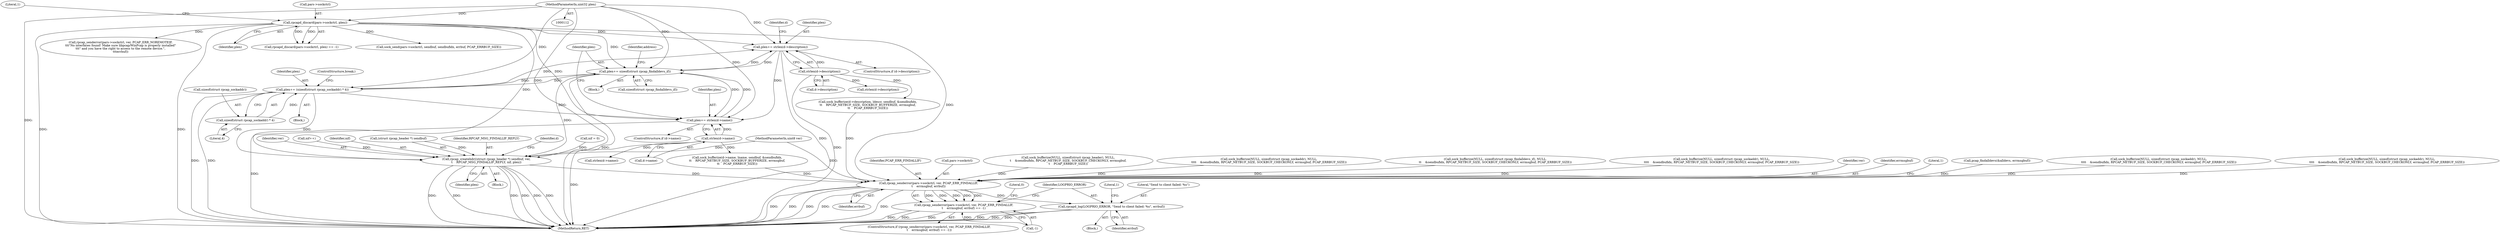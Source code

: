 digraph "0_libpcap_617b12c0339db4891d117b661982126c495439ea@API" {
"1000203" [label="(Call,plen+= strlen(d->description))"];
"1000205" [label="(Call,strlen(d->description))"];
"1000247" [label="(Call,plen+= (sizeof(struct rpcap_sockaddr) * 4))"];
"1000249" [label="(Call,sizeof(struct rpcap_sockaddr) * 4)"];
"1000219" [label="(Call,plen+= sizeof(struct rpcap_findalldevs_if))"];
"1000213" [label="(Call,plen+= strlen(d->name))"];
"1000215" [label="(Call,strlen(d->name))"];
"1000137" [label="(Call,rpcapd_discard(pars->sockctrl, plen))"];
"1000115" [label="(MethodParameterIn,uint32 plen)"];
"1000203" [label="(Call,plen+= strlen(d->description))"];
"1000272" [label="(Call,rpcap_createhdr((struct rpcap_header *) sendbuf, ver,\n\t    RPCAP_MSG_FINDALLIF_REPLY, nif, plen))"];
"1000632" [label="(Call,rpcap_senderror(pars->sockctrl, ver, PCAP_ERR_FINDALLIF,\n\t    errmsgbuf, errbuf))"];
"1000631" [label="(Call,rpcap_senderror(pars->sockctrl, ver, PCAP_ERR_FINDALLIF,\n\t    errmsgbuf, errbuf) == -1)"];
"1000643" [label="(Call,rpcapd_log(LOGPRIO_ERROR, \"Send to client failed: %s\", errbuf))"];
"1000278" [label="(Identifier,nif)"];
"1000348" [label="(Call,strlen(d->name))"];
"1000279" [label="(Identifier,plen)"];
"1000197" [label="(Call,nif++)"];
"1000250" [label="(Call,sizeof(struct rpcap_sockaddr))"];
"1000637" [label="(Identifier,PCAP_ERR_FINDALLIF)"];
"1000196" [label="(Block,)"];
"1000220" [label="(Identifier,plen)"];
"1000247" [label="(Call,plen+= (sizeof(struct rpcap_sockaddr) * 4))"];
"1000221" [label="(Call,sizeof(struct rpcap_findalldevs_if))"];
"1000633" [label="(Call,pars->sockctrl)"];
"1000258" [label="(Call,sock_bufferize(NULL, sizeof(struct rpcap_header), NULL,\n\t    &sendbufidx, RPCAP_NETBUF_SIZE, SOCKBUF_CHECKONLY, errmsgbuf,\n\t    PCAP_ERRBUF_SIZE))"];
"1000646" [label="(Identifier,errbuf)"];
"1000649" [label="(Literal,1)"];
"1000273" [label="(Call,(struct rpcap_header *) sendbuf)"];
"1000577" [label="(Call,sock_bufferize(NULL, sizeof(struct rpcap_sockaddr), NULL,\n\t\t\t\t    &sendbufidx, RPCAP_NETBUF_SIZE, SOCKBUF_CHECKONLY, errmsgbuf, PCAP_ERRBUF_SIZE))"];
"1000643" [label="(Call,rpcapd_log(LOGPRIO_ERROR, \"Send to client failed: %s\", errbuf))"];
"1000252" [label="(Literal,4)"];
"1000137" [label="(Call,rpcapd_discard(pars->sockctrl, plen))"];
"1000143" [label="(Literal,1)"];
"1000215" [label="(Call,strlen(d->name))"];
"1000332" [label="(Call,strlen(d->description))"];
"1000249" [label="(Call,sizeof(struct rpcap_sockaddr) * 4)"];
"1000652" [label="(MethodReturn,RET)"];
"1000205" [label="(Call,strlen(d->description))"];
"1000206" [label="(Call,d->description)"];
"1000225" [label="(Identifier,address)"];
"1000248" [label="(Identifier,plen)"];
"1000204" [label="(Identifier,plen)"];
"1000213" [label="(Call,plen+= strlen(d->name))"];
"1000141" [label="(Identifier,plen)"];
"1000277" [label="(Identifier,RPCAP_MSG_FINDALLIF_REPLY)"];
"1000113" [label="(MethodParameterIn,uint8 ver)"];
"1000305" [label="(Call,sock_bufferize(NULL, sizeof(struct rpcap_findalldevs_if), NULL,\n\t\t    &sendbufidx, RPCAP_NETBUF_SIZE, SOCKBUF_CHECKONLY, errmsgbuf, PCAP_ERRBUF_SIZE))"];
"1000219" [label="(Call,plen+= sizeof(struct rpcap_findalldevs_if))"];
"1000546" [label="(Call,sock_bufferize(NULL, sizeof(struct rpcap_sockaddr), NULL,\n\t\t\t\t    &sendbufidx, RPCAP_NETBUF_SIZE, SOCKBUF_CHECKONLY, errmsgbuf, PCAP_ERRBUF_SIZE))"];
"1000164" [label="(Call,rpcap_senderror(pars->sockctrl, ver, PCAP_ERR_NOREMOTEIF,\n\t\t\t\"No interfaces found! Make sure libpcap/WinPcap is properly installed\"\n\t\t\t\" and you have the right to access to the remote device.\",\n\t\t\terrbuf))"];
"1000636" [label="(Identifier,ver)"];
"1000136" [label="(Call,rpcapd_discard(pars->sockctrl, plen) == -1)"];
"1000138" [label="(Call,pars->sockctrl)"];
"1000214" [label="(Identifier,plen)"];
"1000216" [label="(Call,d->name)"];
"1000203" [label="(Call,plen+= strlen(d->description))"];
"1000631" [label="(Call,rpcap_senderror(pars->sockctrl, ver, PCAP_ERR_FINDALLIF,\n\t    errmsgbuf, errbuf) == -1)"];
"1000211" [label="(Identifier,d)"];
"1000638" [label="(Identifier,errmsgbuf)"];
"1000632" [label="(Call,rpcap_senderror(pars->sockctrl, ver, PCAP_ERR_FINDALLIF,\n\t    errmsgbuf, errbuf))"];
"1000641" [label="(Literal,1)"];
"1000630" [label="(ControlStructure,if (rpcap_senderror(pars->sockctrl, ver, PCAP_ERR_FINDALLIF,\n\t    errmsgbuf, errbuf) == -1))"];
"1000282" [label="(Identifier,d)"];
"1000244" [label="(Block,)"];
"1000116" [label="(Block,)"];
"1000253" [label="(ControlStructure,break;)"];
"1000645" [label="(Literal,\"Send to client failed: %s\")"];
"1000115" [label="(MethodParameterIn,uint32 plen)"];
"1000434" [label="(Call,sock_bufferize(d->description, ldescr, sendbuf, &sendbufidx,\n\t\t    RPCAP_NETBUF_SIZE, SOCKBUF_BUFFERIZE, errmsgbuf,\n\t\t    PCAP_ERRBUF_SIZE))"];
"1000272" [label="(Call,rpcap_createhdr((struct rpcap_header *) sendbuf, ver,\n\t    RPCAP_MSG_FINDALLIF_REPLY, nif, plen))"];
"1000642" [label="(Block,)"];
"1000132" [label="(Call,nif = 0)"];
"1000639" [label="(Identifier,errbuf)"];
"1000276" [label="(Identifier,ver)"];
"1000651" [label="(Literal,0)"];
"1000417" [label="(Call,sock_bufferize(d->name, lname, sendbuf, &sendbufidx,\n\t\t    RPCAP_NETBUF_SIZE, SOCKBUF_BUFFERIZE, errmsgbuf,\n\t\t    PCAP_ERRBUF_SIZE))"];
"1000209" [label="(ControlStructure,if (d->name))"];
"1000150" [label="(Call,pcap_findalldevs(&alldevs, errmsgbuf))"];
"1000640" [label="(Call,-1)"];
"1000484" [label="(Call,sock_bufferize(NULL, sizeof(struct rpcap_sockaddr), NULL,\n\t\t\t\t    &sendbufidx, RPCAP_NETBUF_SIZE, SOCKBUF_CHECKONLY, errmsgbuf, PCAP_ERRBUF_SIZE))"];
"1000644" [label="(Identifier,LOGPRIO_ERROR)"];
"1000199" [label="(ControlStructure,if (d->description))"];
"1000515" [label="(Call,sock_bufferize(NULL, sizeof(struct rpcap_sockaddr), NULL,\n\t\t\t\t    &sendbufidx, RPCAP_NETBUF_SIZE, SOCKBUF_CHECKONLY, errmsgbuf, PCAP_ERRBUF_SIZE))"];
"1000605" [label="(Call,sock_send(pars->sockctrl, sendbuf, sendbufidx, errbuf, PCAP_ERRBUF_SIZE))"];
"1000203" -> "1000199"  [label="AST: "];
"1000203" -> "1000205"  [label="CFG: "];
"1000204" -> "1000203"  [label="AST: "];
"1000205" -> "1000203"  [label="AST: "];
"1000211" -> "1000203"  [label="CFG: "];
"1000203" -> "1000652"  [label="DDG: "];
"1000205" -> "1000203"  [label="DDG: "];
"1000247" -> "1000203"  [label="DDG: "];
"1000137" -> "1000203"  [label="DDG: "];
"1000219" -> "1000203"  [label="DDG: "];
"1000115" -> "1000203"  [label="DDG: "];
"1000203" -> "1000213"  [label="DDG: "];
"1000203" -> "1000219"  [label="DDG: "];
"1000205" -> "1000206"  [label="CFG: "];
"1000206" -> "1000205"  [label="AST: "];
"1000205" -> "1000652"  [label="DDG: "];
"1000205" -> "1000332"  [label="DDG: "];
"1000205" -> "1000434"  [label="DDG: "];
"1000247" -> "1000244"  [label="AST: "];
"1000247" -> "1000249"  [label="CFG: "];
"1000248" -> "1000247"  [label="AST: "];
"1000249" -> "1000247"  [label="AST: "];
"1000253" -> "1000247"  [label="CFG: "];
"1000247" -> "1000652"  [label="DDG: "];
"1000247" -> "1000652"  [label="DDG: "];
"1000247" -> "1000213"  [label="DDG: "];
"1000247" -> "1000219"  [label="DDG: "];
"1000249" -> "1000247"  [label="DDG: "];
"1000219" -> "1000247"  [label="DDG: "];
"1000115" -> "1000247"  [label="DDG: "];
"1000247" -> "1000272"  [label="DDG: "];
"1000249" -> "1000252"  [label="CFG: "];
"1000250" -> "1000249"  [label="AST: "];
"1000252" -> "1000249"  [label="AST: "];
"1000219" -> "1000196"  [label="AST: "];
"1000219" -> "1000221"  [label="CFG: "];
"1000220" -> "1000219"  [label="AST: "];
"1000221" -> "1000219"  [label="AST: "];
"1000225" -> "1000219"  [label="CFG: "];
"1000219" -> "1000652"  [label="DDG: "];
"1000219" -> "1000213"  [label="DDG: "];
"1000213" -> "1000219"  [label="DDG: "];
"1000137" -> "1000219"  [label="DDG: "];
"1000115" -> "1000219"  [label="DDG: "];
"1000219" -> "1000272"  [label="DDG: "];
"1000213" -> "1000209"  [label="AST: "];
"1000213" -> "1000215"  [label="CFG: "];
"1000214" -> "1000213"  [label="AST: "];
"1000215" -> "1000213"  [label="AST: "];
"1000220" -> "1000213"  [label="CFG: "];
"1000213" -> "1000652"  [label="DDG: "];
"1000215" -> "1000213"  [label="DDG: "];
"1000137" -> "1000213"  [label="DDG: "];
"1000115" -> "1000213"  [label="DDG: "];
"1000215" -> "1000216"  [label="CFG: "];
"1000216" -> "1000215"  [label="AST: "];
"1000215" -> "1000652"  [label="DDG: "];
"1000215" -> "1000348"  [label="DDG: "];
"1000215" -> "1000417"  [label="DDG: "];
"1000137" -> "1000136"  [label="AST: "];
"1000137" -> "1000141"  [label="CFG: "];
"1000138" -> "1000137"  [label="AST: "];
"1000141" -> "1000137"  [label="AST: "];
"1000143" -> "1000137"  [label="CFG: "];
"1000137" -> "1000652"  [label="DDG: "];
"1000137" -> "1000652"  [label="DDG: "];
"1000137" -> "1000136"  [label="DDG: "];
"1000137" -> "1000136"  [label="DDG: "];
"1000115" -> "1000137"  [label="DDG: "];
"1000137" -> "1000164"  [label="DDG: "];
"1000137" -> "1000272"  [label="DDG: "];
"1000137" -> "1000605"  [label="DDG: "];
"1000137" -> "1000632"  [label="DDG: "];
"1000115" -> "1000112"  [label="AST: "];
"1000115" -> "1000652"  [label="DDG: "];
"1000115" -> "1000272"  [label="DDG: "];
"1000272" -> "1000116"  [label="AST: "];
"1000272" -> "1000279"  [label="CFG: "];
"1000273" -> "1000272"  [label="AST: "];
"1000276" -> "1000272"  [label="AST: "];
"1000277" -> "1000272"  [label="AST: "];
"1000278" -> "1000272"  [label="AST: "];
"1000279" -> "1000272"  [label="AST: "];
"1000282" -> "1000272"  [label="CFG: "];
"1000272" -> "1000652"  [label="DDG: "];
"1000272" -> "1000652"  [label="DDG: "];
"1000272" -> "1000652"  [label="DDG: "];
"1000272" -> "1000652"  [label="DDG: "];
"1000272" -> "1000652"  [label="DDG: "];
"1000272" -> "1000652"  [label="DDG: "];
"1000273" -> "1000272"  [label="DDG: "];
"1000113" -> "1000272"  [label="DDG: "];
"1000132" -> "1000272"  [label="DDG: "];
"1000197" -> "1000272"  [label="DDG: "];
"1000272" -> "1000632"  [label="DDG: "];
"1000632" -> "1000631"  [label="AST: "];
"1000632" -> "1000639"  [label="CFG: "];
"1000633" -> "1000632"  [label="AST: "];
"1000636" -> "1000632"  [label="AST: "];
"1000637" -> "1000632"  [label="AST: "];
"1000638" -> "1000632"  [label="AST: "];
"1000639" -> "1000632"  [label="AST: "];
"1000641" -> "1000632"  [label="CFG: "];
"1000632" -> "1000652"  [label="DDG: "];
"1000632" -> "1000652"  [label="DDG: "];
"1000632" -> "1000652"  [label="DDG: "];
"1000632" -> "1000652"  [label="DDG: "];
"1000632" -> "1000652"  [label="DDG: "];
"1000632" -> "1000631"  [label="DDG: "];
"1000632" -> "1000631"  [label="DDG: "];
"1000632" -> "1000631"  [label="DDG: "];
"1000632" -> "1000631"  [label="DDG: "];
"1000632" -> "1000631"  [label="DDG: "];
"1000113" -> "1000632"  [label="DDG: "];
"1000484" -> "1000632"  [label="DDG: "];
"1000577" -> "1000632"  [label="DDG: "];
"1000150" -> "1000632"  [label="DDG: "];
"1000305" -> "1000632"  [label="DDG: "];
"1000434" -> "1000632"  [label="DDG: "];
"1000417" -> "1000632"  [label="DDG: "];
"1000515" -> "1000632"  [label="DDG: "];
"1000546" -> "1000632"  [label="DDG: "];
"1000258" -> "1000632"  [label="DDG: "];
"1000632" -> "1000643"  [label="DDG: "];
"1000631" -> "1000630"  [label="AST: "];
"1000631" -> "1000640"  [label="CFG: "];
"1000640" -> "1000631"  [label="AST: "];
"1000644" -> "1000631"  [label="CFG: "];
"1000651" -> "1000631"  [label="CFG: "];
"1000631" -> "1000652"  [label="DDG: "];
"1000631" -> "1000652"  [label="DDG: "];
"1000631" -> "1000652"  [label="DDG: "];
"1000640" -> "1000631"  [label="DDG: "];
"1000643" -> "1000642"  [label="AST: "];
"1000643" -> "1000646"  [label="CFG: "];
"1000644" -> "1000643"  [label="AST: "];
"1000645" -> "1000643"  [label="AST: "];
"1000646" -> "1000643"  [label="AST: "];
"1000649" -> "1000643"  [label="CFG: "];
"1000643" -> "1000652"  [label="DDG: "];
"1000643" -> "1000652"  [label="DDG: "];
"1000643" -> "1000652"  [label="DDG: "];
}
